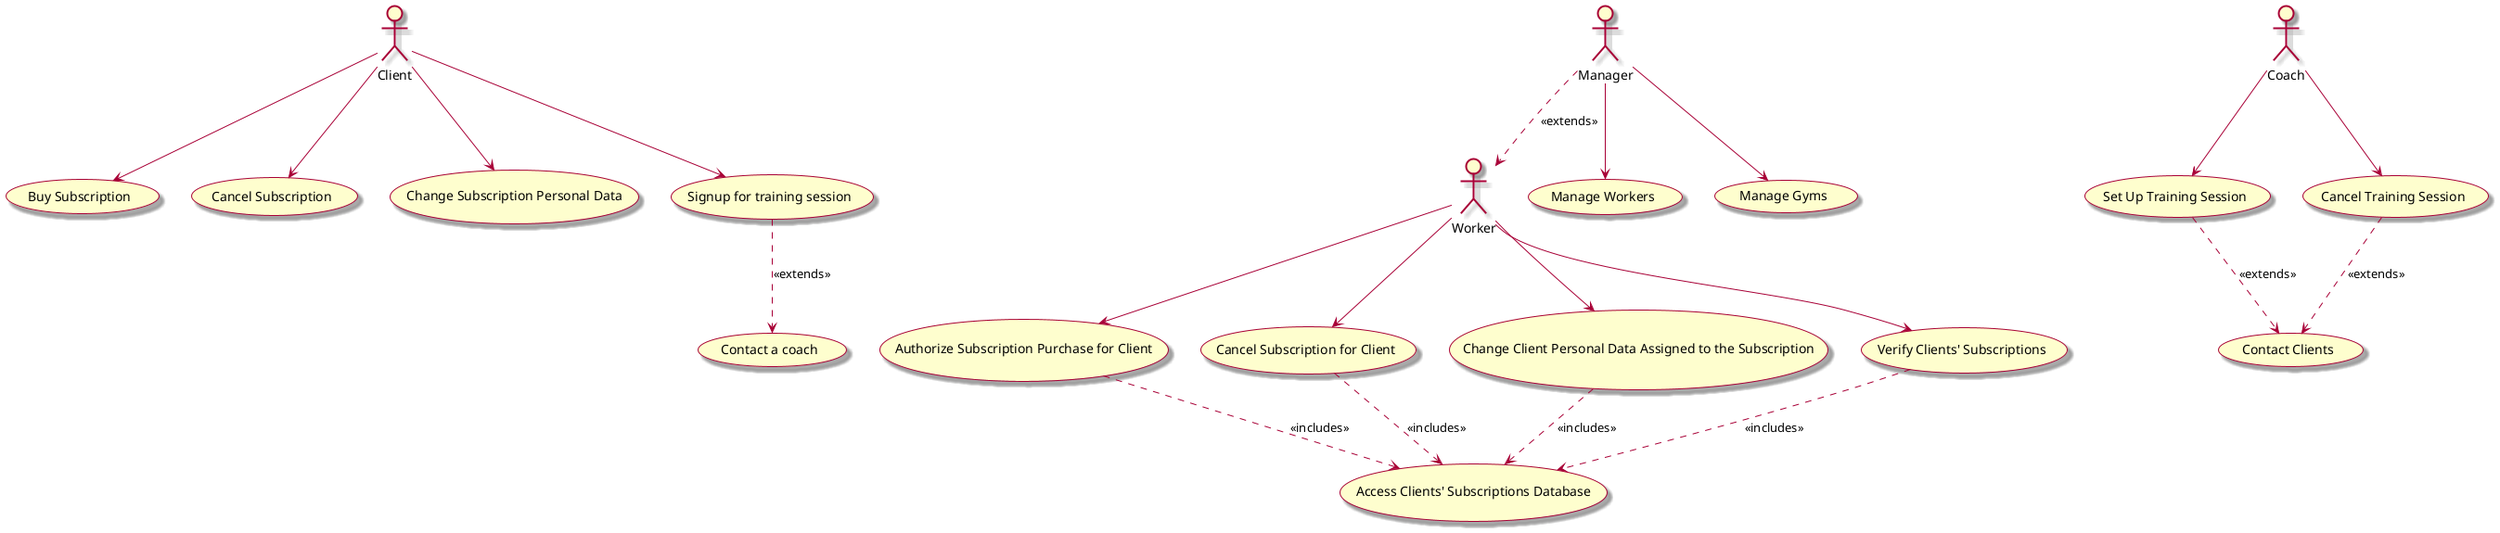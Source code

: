 
@startuml

skin rose

actor Client as client
actor Manager as manager
actor Coach as coach
actor Worker as worker


'client
usecase "Buy Subscription" as buySubscription
usecase "Cancel Subscription" as cancelSubscription
usecase "Change Subscription Personal Data" as changePersonalData
usecase "Signup for training session" as signupTraining
usecase "Contact a coach" as contactCoach

client --> buySubscription
client --> cancelSubscription
client --> changePersonalData
client --> signupTraining

signupTraining -.> contactCoach  : <<extends>>

'coach

usecase "Set Up Training Session" as setUpSession
usecase "Cancel Training Session" as cancelSession
usecase "Contact Clients" as contactClients

coach --> setUpSession
coach --> cancelSession
setUpSession -.> contactClients : <<extends>>
cancelSession -.> contactClients : <<extends>>

'worker
usecase "Authorize Subscription Purchase for Client" as authorizePurchase
usecase "Cancel Subscription for Client" as cancelClientSubscription
usecase "Change Client Personal Data Assigned to the Subscription" as changeClientData
usecase "Verify Clients' Subscriptions" as verifySubscriptions
usecase "Access Clients' Subscriptions Database" as accessDatabase

worker --> authorizePurchase
worker --> cancelClientSubscription
worker --> changeClientData
worker --> verifySubscriptions

authorizePurchase -.> accessDatabase : <<includes>>
cancelClientSubscription -.> accessDatabase : <<includes>>
changeClientData -.> accessDatabase : <<includes>>
verifySubscriptions -.> accessDatabase : <<includes>>


'manager
manager -.> worker : <<extends>>

usecase "Manage Workers" as manageWorkers
usecase "Manage Gyms" as manageGyms

manager --> manageWorkers
manager --> manageGyms



@enduml


